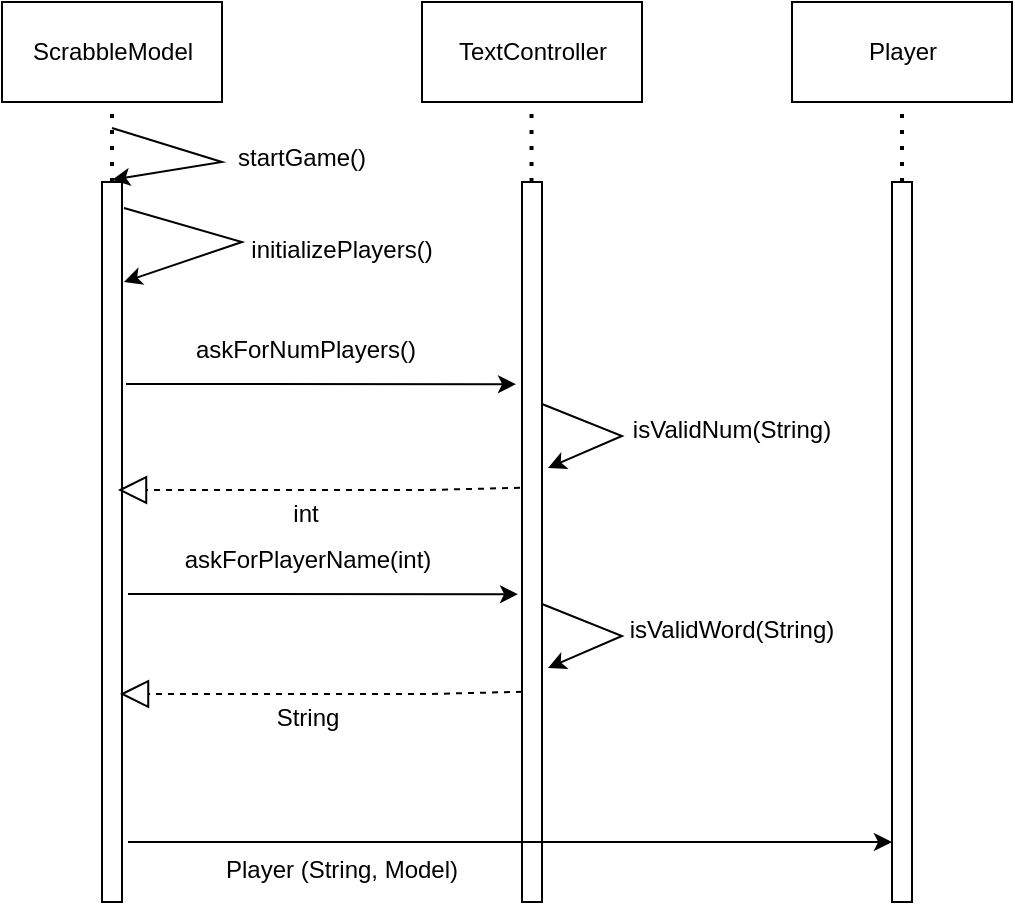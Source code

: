 <mxfile version="15.5.4" type="embed"><diagram id="Dk1gIWFDQ26o_uxenbn6" name="Page-1"><mxGraphModel dx="581" dy="715" grid="1" gridSize="10" guides="1" tooltips="1" connect="1" arrows="1" fold="1" page="1" pageScale="1" pageWidth="850" pageHeight="1100" math="0" shadow="0"><root><mxCell id="0"/><mxCell id="1" parent="0"/><mxCell id="2" value="ScrabbleModel" style="html=1;" vertex="1" parent="1"><mxGeometry x="40" y="60" width="110" height="50" as="geometry"/></mxCell><mxCell id="3" value="" style="html=1;points=[];perimeter=orthogonalPerimeter;" vertex="1" parent="1"><mxGeometry x="90" y="150" width="10" height="360" as="geometry"/></mxCell><mxCell id="4" value="TextController" style="html=1;" vertex="1" parent="1"><mxGeometry x="250" y="60" width="110" height="50" as="geometry"/></mxCell><mxCell id="5" value="Player" style="html=1;" vertex="1" parent="1"><mxGeometry x="435" y="60" width="110" height="50" as="geometry"/></mxCell><mxCell id="6" value="" style="html=1;points=[];perimeter=orthogonalPerimeter;" vertex="1" parent="1"><mxGeometry x="300" y="150" width="10" height="360" as="geometry"/></mxCell><mxCell id="7" value="" style="html=1;points=[];perimeter=orthogonalPerimeter;" vertex="1" parent="1"><mxGeometry x="485" y="150" width="10" height="360" as="geometry"/></mxCell><mxCell id="9" value="" style="endArrow=none;dashed=1;html=1;dashPattern=1 3;strokeWidth=2;rounded=1;entryX=0.5;entryY=1;entryDx=0;entryDy=0;" edge="1" parent="1" source="3" target="2"><mxGeometry width="50" height="50" relative="1" as="geometry"><mxPoint x="190" y="340" as="sourcePoint"/><mxPoint x="240" y="290" as="targetPoint"/><Array as="points"/></mxGeometry></mxCell><mxCell id="11" value="startGame()" style="text;align=center;fontStyle=0;verticalAlign=middle;spacingLeft=3;spacingRight=3;strokeColor=none;rotatable=0;points=[[0,0.5],[1,0.5]];portConstraint=eastwest;" vertex="1" parent="1"><mxGeometry x="150" y="124" width="80" height="26" as="geometry"/></mxCell><mxCell id="13" value="" style="endArrow=classic;html=1;entryX=0.5;entryY=-0.003;entryDx=0;entryDy=0;entryPerimeter=0;rounded=0;" edge="1" parent="1" target="3"><mxGeometry width="50" height="50" relative="1" as="geometry"><mxPoint x="95" y="123" as="sourcePoint"/><mxPoint x="110" y="160" as="targetPoint"/><Array as="points"><mxPoint x="150" y="140"/></Array></mxGeometry></mxCell><mxCell id="14" value="" style="endArrow=classic;html=1;rounded=0;exitX=1.1;exitY=0.036;exitDx=0;exitDy=0;exitPerimeter=0;" edge="1" parent="1" source="3"><mxGeometry width="50" height="50" relative="1" as="geometry"><mxPoint x="120" y="210" as="sourcePoint"/><mxPoint x="101" y="200" as="targetPoint"/><Array as="points"><mxPoint x="160" y="180"/></Array></mxGeometry></mxCell><mxCell id="15" value="initializePlayers()" style="text;align=center;fontStyle=0;verticalAlign=middle;spacingLeft=3;spacingRight=3;strokeColor=none;rotatable=0;points=[[0,0.5],[1,0.5]];portConstraint=eastwest;" vertex="1" parent="1"><mxGeometry x="170" y="170" width="80" height="26" as="geometry"/></mxCell><mxCell id="20" value="" style="endArrow=classic;html=1;rounded=0;entryX=-0.5;entryY=0.278;entryDx=0;entryDy=0;entryPerimeter=0;" edge="1" parent="1"><mxGeometry width="50" height="50" relative="1" as="geometry"><mxPoint x="102" y="251" as="sourcePoint"/><mxPoint x="297" y="251.08" as="targetPoint"/><Array as="points"><mxPoint x="142" y="251"/></Array></mxGeometry></mxCell><mxCell id="21" value="askForNumPlayers()" style="text;align=center;fontStyle=0;verticalAlign=middle;spacingLeft=3;spacingRight=3;strokeColor=none;rotatable=0;points=[[0,0.5],[1,0.5]];portConstraint=eastwest;" vertex="1" parent="1"><mxGeometry x="152" y="220" width="80" height="26" as="geometry"/></mxCell><mxCell id="23" value="int" style="text;align=center;fontStyle=0;verticalAlign=middle;spacingLeft=3;spacingRight=3;strokeColor=none;rotatable=0;points=[[0,0.5],[1,0.5]];portConstraint=eastwest;" vertex="1" parent="1"><mxGeometry x="152" y="302" width="80" height="26" as="geometry"/></mxCell><mxCell id="24" value="" style="endArrow=classic;html=1;rounded=0;entryX=1.3;entryY=0.561;entryDx=0;entryDy=0;entryPerimeter=0;" edge="1" parent="1"><mxGeometry width="50" height="50" relative="1" as="geometry"><mxPoint x="310" y="261" as="sourcePoint"/><mxPoint x="313" y="292.96" as="targetPoint"/><Array as="points"><mxPoint x="350" y="277"/></Array></mxGeometry></mxCell><mxCell id="25" value="isValidNum(String)" style="text;align=center;fontStyle=0;verticalAlign=middle;spacingLeft=3;spacingRight=3;strokeColor=none;rotatable=0;points=[[0,0.5],[1,0.5]];portConstraint=eastwest;" vertex="1" parent="1"><mxGeometry x="360" y="260" width="90" height="26" as="geometry"/></mxCell><mxCell id="26" value="" style="endArrow=block;dashed=1;endFill=0;endSize=12;html=1;rounded=0;exitX=-0.4;exitY=0.608;exitDx=0;exitDy=0;exitPerimeter=0;" edge="1" parent="1"><mxGeometry width="160" relative="1" as="geometry"><mxPoint x="299" y="302.88" as="sourcePoint"/><mxPoint x="98" y="304" as="targetPoint"/><Array as="points"><mxPoint x="253" y="304"/></Array></mxGeometry></mxCell><mxCell id="27" value="" style="endArrow=classic;html=1;rounded=0;entryX=-0.5;entryY=0.278;entryDx=0;entryDy=0;entryPerimeter=0;" edge="1" parent="1"><mxGeometry width="50" height="50" relative="1" as="geometry"><mxPoint x="103" y="356" as="sourcePoint"/><mxPoint x="298" y="356.08" as="targetPoint"/><Array as="points"><mxPoint x="143" y="356"/></Array></mxGeometry></mxCell><mxCell id="28" value="askForPlayerName(int)" style="text;align=center;fontStyle=0;verticalAlign=middle;spacingLeft=3;spacingRight=3;strokeColor=none;rotatable=0;points=[[0,0.5],[1,0.5]];portConstraint=eastwest;" vertex="1" parent="1"><mxGeometry x="153" y="325" width="80" height="26" as="geometry"/></mxCell><mxCell id="29" value="" style="endArrow=classic;html=1;rounded=0;entryX=1.3;entryY=0.561;entryDx=0;entryDy=0;entryPerimeter=0;" edge="1" parent="1"><mxGeometry width="50" height="50" relative="1" as="geometry"><mxPoint x="310" y="361" as="sourcePoint"/><mxPoint x="313" y="392.96" as="targetPoint"/><Array as="points"><mxPoint x="350" y="377"/></Array></mxGeometry></mxCell><mxCell id="30" value="isValidWord(String)" style="text;align=center;fontStyle=0;verticalAlign=middle;spacingLeft=3;spacingRight=3;strokeColor=none;rotatable=0;points=[[0,0.5],[1,0.5]];portConstraint=eastwest;" vertex="1" parent="1"><mxGeometry x="360" y="360" width="90" height="26" as="geometry"/></mxCell><mxCell id="31" value="" style="endArrow=block;dashed=1;endFill=0;endSize=12;html=1;rounded=0;exitX=-0.4;exitY=0.608;exitDx=0;exitDy=0;exitPerimeter=0;" edge="1" parent="1"><mxGeometry width="160" relative="1" as="geometry"><mxPoint x="300" y="404.88" as="sourcePoint"/><mxPoint x="99" y="406" as="targetPoint"/><Array as="points"><mxPoint x="254" y="406"/></Array></mxGeometry></mxCell><mxCell id="32" value="String" style="text;align=center;fontStyle=0;verticalAlign=middle;spacingLeft=3;spacingRight=3;strokeColor=none;rotatable=0;points=[[0,0.5],[1,0.5]];portConstraint=eastwest;" vertex="1" parent="1"><mxGeometry x="153" y="404" width="80" height="26" as="geometry"/></mxCell><mxCell id="34" value="" style="endArrow=classic;html=1;rounded=0;" edge="1" parent="1" target="7"><mxGeometry width="50" height="50" relative="1" as="geometry"><mxPoint x="103" y="480" as="sourcePoint"/><mxPoint x="153" y="430" as="targetPoint"/></mxGeometry></mxCell><mxCell id="35" value="Player (String, Model)" style="text;align=center;fontStyle=0;verticalAlign=middle;spacingLeft=3;spacingRight=3;strokeColor=none;rotatable=0;points=[[0,0.5],[1,0.5]];portConstraint=eastwest;" vertex="1" parent="1"><mxGeometry x="170" y="480" width="80" height="26" as="geometry"/></mxCell><mxCell id="36" value="" style="endArrow=none;dashed=1;html=1;dashPattern=1 3;strokeWidth=2;rounded=1;entryX=0.5;entryY=1;entryDx=0;entryDy=0;" edge="1" parent="1"><mxGeometry width="50" height="50" relative="1" as="geometry"><mxPoint x="304.76" y="150" as="sourcePoint"/><mxPoint x="304.76" y="110" as="targetPoint"/><Array as="points"/></mxGeometry></mxCell><mxCell id="37" value="" style="endArrow=none;dashed=1;html=1;dashPattern=1 3;strokeWidth=2;rounded=1;entryX=0.5;entryY=1;entryDx=0;entryDy=0;" edge="1" parent="1"><mxGeometry width="50" height="50" relative="1" as="geometry"><mxPoint x="490" y="150" as="sourcePoint"/><mxPoint x="490" y="110" as="targetPoint"/><Array as="points"/></mxGeometry></mxCell></root></mxGraphModel></diagram></mxfile>

